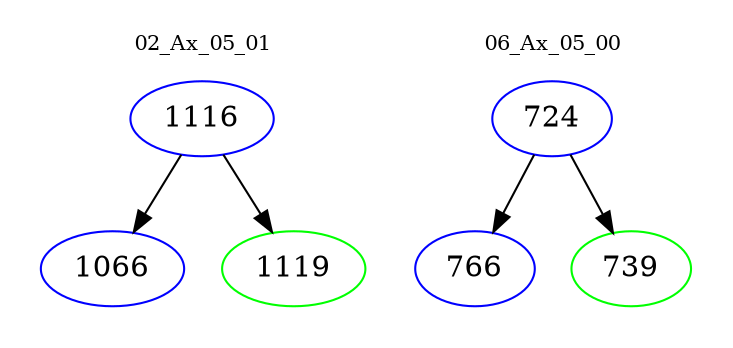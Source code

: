 digraph{
subgraph cluster_0 {
color = white
label = "02_Ax_05_01";
fontsize=10;
T0_1116 [label="1116", color="blue"]
T0_1116 -> T0_1066 [color="black"]
T0_1066 [label="1066", color="blue"]
T0_1116 -> T0_1119 [color="black"]
T0_1119 [label="1119", color="green"]
}
subgraph cluster_1 {
color = white
label = "06_Ax_05_00";
fontsize=10;
T1_724 [label="724", color="blue"]
T1_724 -> T1_766 [color="black"]
T1_766 [label="766", color="blue"]
T1_724 -> T1_739 [color="black"]
T1_739 [label="739", color="green"]
}
}
